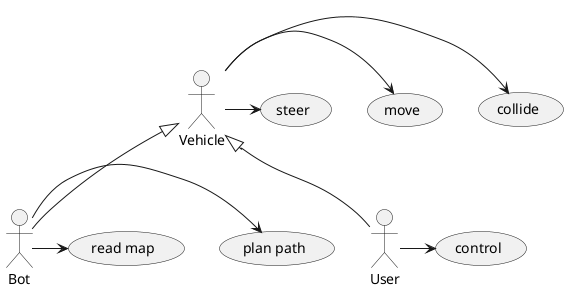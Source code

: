@startuml gameplay
skinparam Style strictuml

actor Bot
actor User
actor Vehicle

usecase move
usecase steer
usecase collide
usecase control
usecase "plan path"
usecase "read map"

:Vehicle: -> collide
:Vehicle: -> move
:Vehicle: -> steer

:Bot: -> (plan path)
:Bot: -> (read map)

:Bot: -up-|> :Vehicle:
:User: -up-|> :Vehicle:
:User: -> (control)
@enduml

